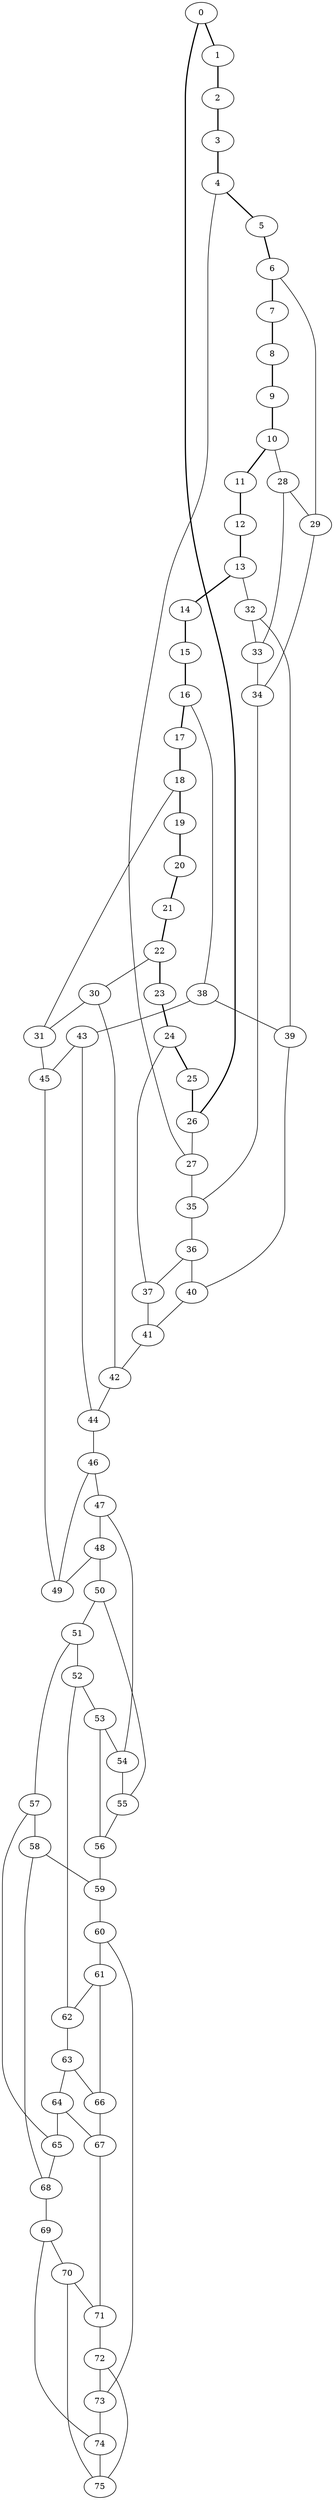 graph G {
0 [ pos = " 34.00,0.00!" ];
0 -- 1[style=bold];
0 -- 26[style=bold];
1 [ pos = " 33.08,7.84!" ];
1 -- 2[style=bold];
2 [ pos = " 30.38,15.26!" ];
2 -- 3[style=bold];
3 [ pos = " 26.05,21.85!" ];
3 -- 4[style=bold];
4 [ pos = " 20.30,27.27!" ];
4 -- 5[style=bold];
4 -- 27;
5 [ pos = " 13.47,31.22!" ];
5 -- 6[style=bold];
6 [ pos = " 5.90,33.48!" ];
6 -- 7[style=bold];
6 -- 29;
7 [ pos = " -1.98,33.94!" ];
7 -- 8[style=bold];
8 [ pos = " -9.75,32.57!" ];
8 -- 9[style=bold];
9 [ pos = " -17.00,29.44!" ];
9 -- 10[style=bold];
10 [ pos = " -23.33,24.73!" ];
10 -- 11[style=bold];
10 -- 28;
11 [ pos = " -28.41,18.68!" ];
11 -- 12[style=bold];
12 [ pos = " -31.95,11.63!" ];
12 -- 13[style=bold];
13 [ pos = " -33.77,3.95!" ];
13 -- 14[style=bold];
13 -- 32;
14 [ pos = " -33.77,-3.95!" ];
14 -- 15[style=bold];
15 [ pos = " -31.95,-11.63!" ];
15 -- 16[style=bold];
16 [ pos = " -28.41,-18.68!" ];
16 -- 17[style=bold];
16 -- 38;
17 [ pos = " -23.33,-24.73!" ];
17 -- 18[style=bold];
18 [ pos = " -17.00,-29.44!" ];
18 -- 19[style=bold];
18 -- 31;
19 [ pos = " -9.75,-32.57!" ];
19 -- 20[style=bold];
20 [ pos = " -1.98,-33.94!" ];
20 -- 21[style=bold];
21 [ pos = " 5.90,-33.48!" ];
21 -- 22[style=bold];
22 [ pos = " 13.47,-31.22!" ];
22 -- 23[style=bold];
22 -- 30;
23 [ pos = " 20.30,-27.27!" ];
23 -- 24[style=bold];
24 [ pos = " 26.05,-21.85!" ];
24 -- 25[style=bold];
24 -- 37;
25 [ pos = " 30.38,-15.26!" ];
25 -- 26[style=bold];
26 [ pos = " 33.08,-7.84!" ];
26 -- 27;
27 -- 35;
28 -- 29;
28 -- 33;
29 -- 34;
30 -- 31;
30 -- 42;
31 -- 45;
32 -- 33;
32 -- 39;
33 -- 34;
34 -- 35;
35 -- 36;
36 -- 37;
36 -- 40;
37 -- 41;
38 -- 39;
38 -- 43;
39 -- 40;
40 -- 41;
41 -- 42;
42 -- 44;
43 -- 44;
43 -- 45;
44 -- 46;
45 -- 49;
46 -- 47;
46 -- 49;
47 -- 48;
47 -- 54;
48 -- 49;
48 -- 50;
50 -- 51;
50 -- 55;
51 -- 52;
51 -- 57;
52 -- 53;
52 -- 62;
53 -- 54;
53 -- 56;
54 -- 55;
55 -- 56;
56 -- 59;
57 -- 58;
57 -- 65;
58 -- 59;
58 -- 68;
59 -- 60;
60 -- 61;
60 -- 73;
61 -- 62;
61 -- 66;
62 -- 63;
63 -- 64;
63 -- 66;
64 -- 65;
64 -- 67;
65 -- 68;
66 -- 67;
67 -- 71;
68 -- 69;
69 -- 70;
69 -- 74;
70 -- 71;
70 -- 75;
71 -- 72;
72 -- 73;
72 -- 75;
73 -- 74;
74 -- 75;
}
